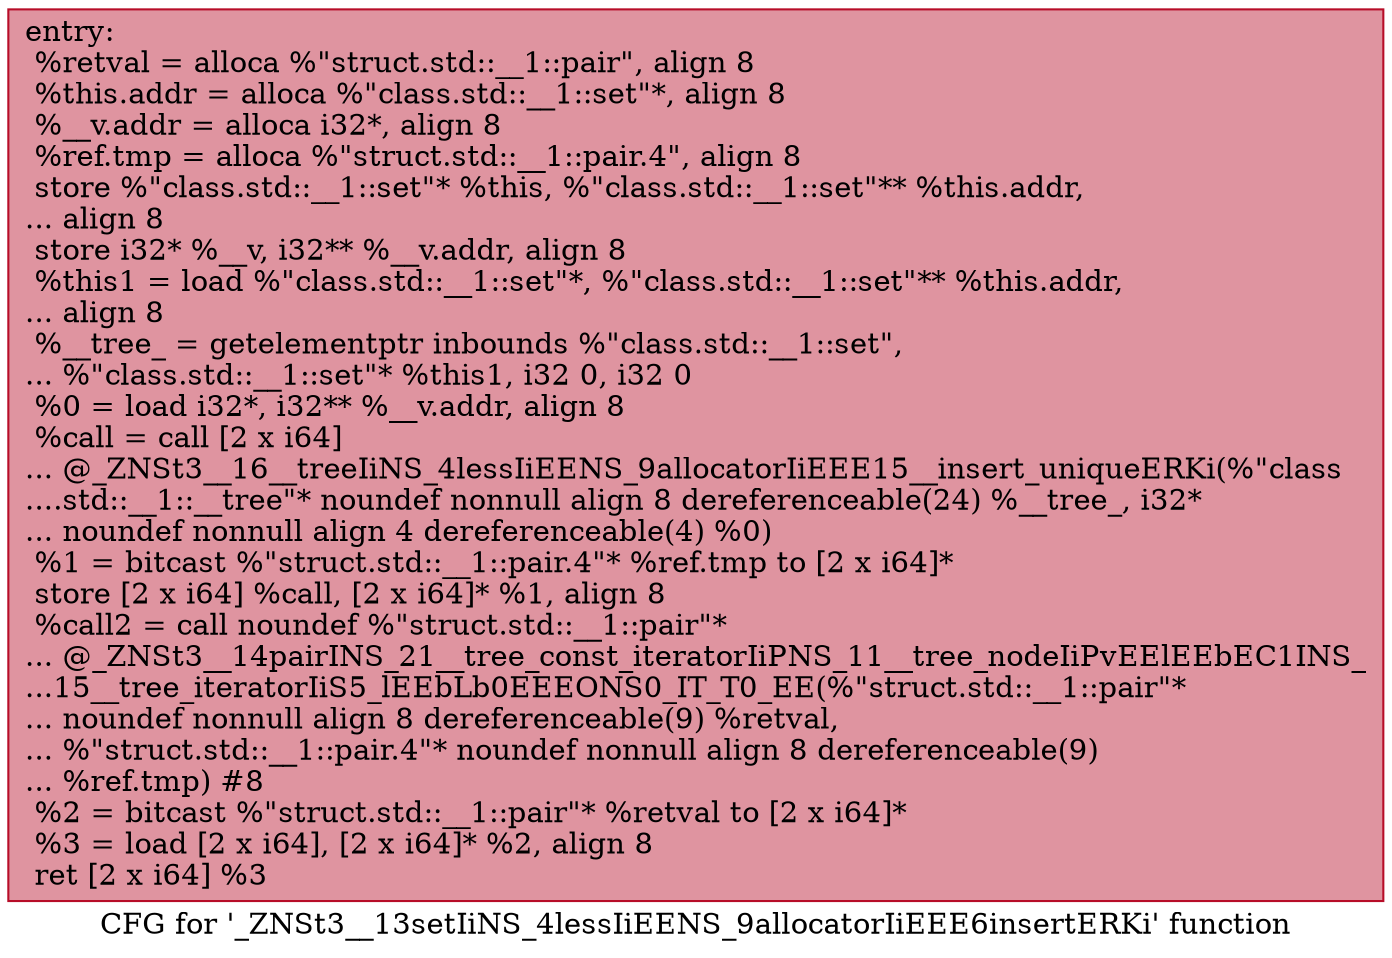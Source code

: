 digraph "CFG for '_ZNSt3__13setIiNS_4lessIiEENS_9allocatorIiEEE6insertERKi' function" {
	label="CFG for '_ZNSt3__13setIiNS_4lessIiEENS_9allocatorIiEEE6insertERKi' function";

	Node0x600002556c40 [shape=record,color="#b70d28ff", style=filled, fillcolor="#b70d2870",label="{entry:\l  %retval = alloca %\"struct.std::__1::pair\", align 8\l  %this.addr = alloca %\"class.std::__1::set\"*, align 8\l  %__v.addr = alloca i32*, align 8\l  %ref.tmp = alloca %\"struct.std::__1::pair.4\", align 8\l  store %\"class.std::__1::set\"* %this, %\"class.std::__1::set\"** %this.addr,\l... align 8\l  store i32* %__v, i32** %__v.addr, align 8\l  %this1 = load %\"class.std::__1::set\"*, %\"class.std::__1::set\"** %this.addr,\l... align 8\l  %__tree_ = getelementptr inbounds %\"class.std::__1::set\",\l... %\"class.std::__1::set\"* %this1, i32 0, i32 0\l  %0 = load i32*, i32** %__v.addr, align 8\l  %call = call [2 x i64]\l... @_ZNSt3__16__treeIiNS_4lessIiEENS_9allocatorIiEEE15__insert_uniqueERKi(%\"class\l....std::__1::__tree\"* noundef nonnull align 8 dereferenceable(24) %__tree_, i32*\l... noundef nonnull align 4 dereferenceable(4) %0)\l  %1 = bitcast %\"struct.std::__1::pair.4\"* %ref.tmp to [2 x i64]*\l  store [2 x i64] %call, [2 x i64]* %1, align 8\l  %call2 = call noundef %\"struct.std::__1::pair\"*\l... @_ZNSt3__14pairINS_21__tree_const_iteratorIiPNS_11__tree_nodeIiPvEElEEbEC1INS_\l...15__tree_iteratorIiS5_lEEbLb0EEEONS0_IT_T0_EE(%\"struct.std::__1::pair\"*\l... noundef nonnull align 8 dereferenceable(9) %retval,\l... %\"struct.std::__1::pair.4\"* noundef nonnull align 8 dereferenceable(9)\l... %ref.tmp) #8\l  %2 = bitcast %\"struct.std::__1::pair\"* %retval to [2 x i64]*\l  %3 = load [2 x i64], [2 x i64]* %2, align 8\l  ret [2 x i64] %3\l}"];
}
